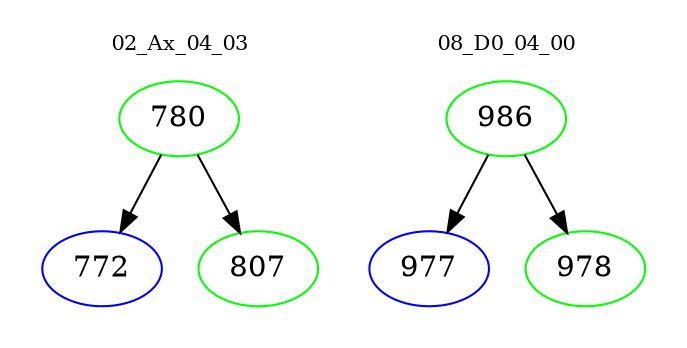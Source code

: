 digraph{
subgraph cluster_0 {
color = white
label = "02_Ax_04_03";
fontsize=10;
T0_780 [label="780", color="green"]
T0_780 -> T0_772 [color="black"]
T0_772 [label="772", color="blue"]
T0_780 -> T0_807 [color="black"]
T0_807 [label="807", color="green"]
}
subgraph cluster_1 {
color = white
label = "08_D0_04_00";
fontsize=10;
T1_986 [label="986", color="green"]
T1_986 -> T1_977 [color="black"]
T1_977 [label="977", color="blue"]
T1_986 -> T1_978 [color="black"]
T1_978 [label="978", color="green"]
}
}
